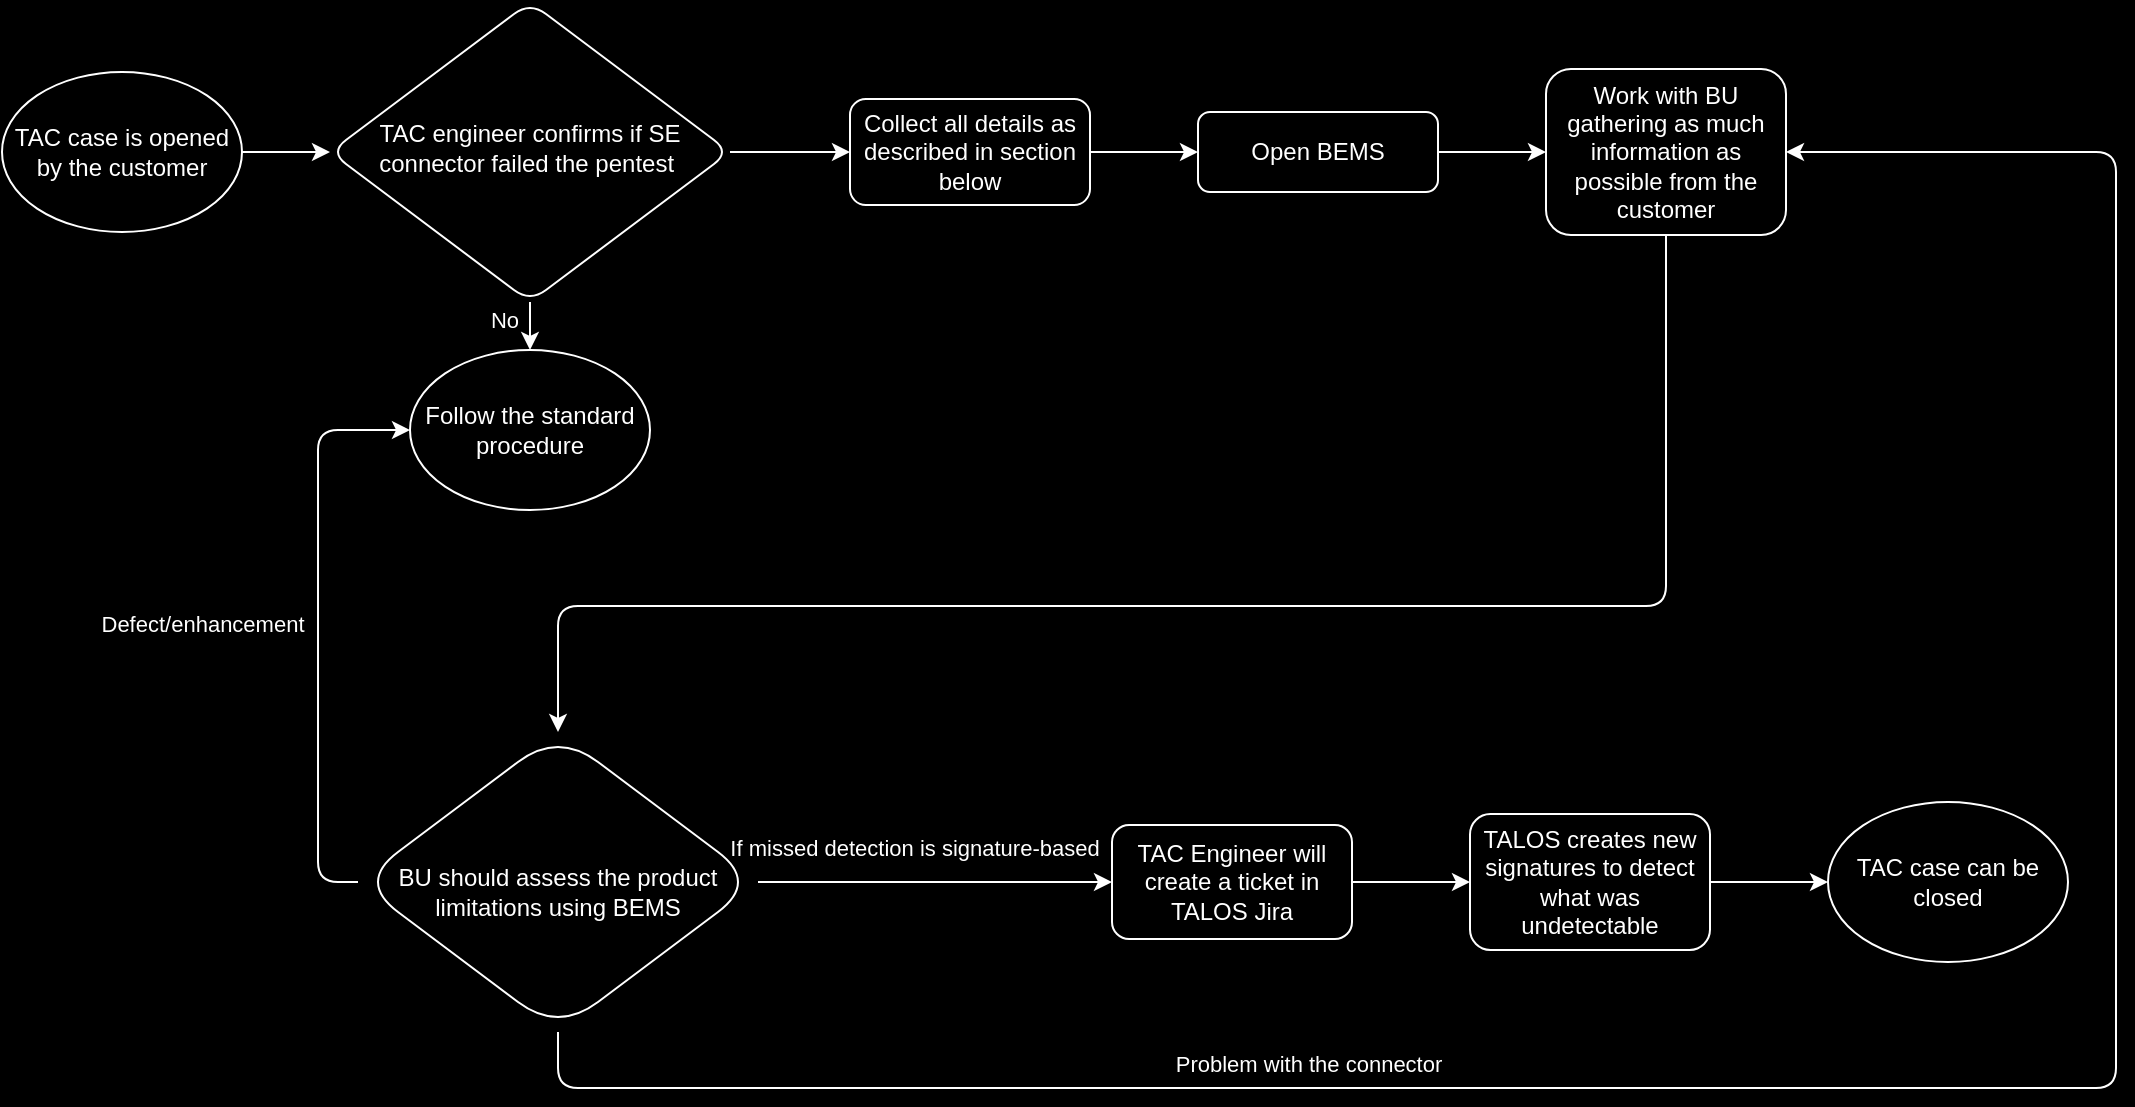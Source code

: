 <mxfile version="24.7.6">
  <diagram id="C5RBs43oDa-KdzZeNtuy" name="Page-1">
    <mxGraphModel dx="2286" dy="815" grid="0" gridSize="10" guides="1" tooltips="1" connect="1" arrows="1" fold="1" page="1" pageScale="1" pageWidth="1169" pageHeight="827" background="#000000" math="0" shadow="0">
      <root>
        <mxCell id="WIyWlLk6GJQsqaUBKTNV-0" />
        <mxCell id="WIyWlLk6GJQsqaUBKTNV-1" parent="WIyWlLk6GJQsqaUBKTNV-0" />
        <mxCell id="HIioPjWPRc5WaHCn6sGB-3" style="edgeStyle=orthogonalEdgeStyle;shape=connector;rounded=1;orthogonalLoop=1;jettySize=auto;html=1;entryX=0;entryY=0.5;entryDx=0;entryDy=0;strokeColor=#FFFFFF;align=center;verticalAlign=middle;fontFamily=Helvetica;fontSize=11;fontColor=default;labelBackgroundColor=default;endArrow=classic;" parent="WIyWlLk6GJQsqaUBKTNV-1" source="WIyWlLk6GJQsqaUBKTNV-7" target="vLkyQ3vxkpRtqPcBnnap-24" edge="1">
          <mxGeometry relative="1" as="geometry" />
        </mxCell>
        <mxCell id="WIyWlLk6GJQsqaUBKTNV-7" value="TAC Engineer will create a ticket in TALOS Jira" style="rounded=1;whiteSpace=wrap;html=1;fontSize=12;glass=0;strokeWidth=1;shadow=0;fillColor=#000000;strokeColor=#FFFFFF;fontColor=#FFFFFF;" parent="WIyWlLk6GJQsqaUBKTNV-1" vertex="1">
          <mxGeometry x="-593" y="424.5" width="120" height="57" as="geometry" />
        </mxCell>
        <mxCell id="HIioPjWPRc5WaHCn6sGB-17" value="" style="edgeStyle=orthogonalEdgeStyle;shape=connector;curved=0;rounded=1;orthogonalLoop=1;jettySize=auto;html=1;strokeColor=#FFFFFF;align=center;verticalAlign=middle;fontFamily=Helvetica;fontSize=11;fontColor=default;labelBackgroundColor=none;endArrow=classic;" parent="WIyWlLk6GJQsqaUBKTNV-1" source="vLkyQ3vxkpRtqPcBnnap-24" target="HIioPjWPRc5WaHCn6sGB-16" edge="1">
          <mxGeometry relative="1" as="geometry" />
        </mxCell>
        <mxCell id="vLkyQ3vxkpRtqPcBnnap-24" value="TALOS creates new signatures to detect what was undetectable" style="rounded=1;whiteSpace=wrap;html=1;fontSize=12;glass=0;strokeWidth=1;shadow=0;fillColor=#000000;fontColor=#FFFFFF;strokeColor=#FFFFFF;" parent="WIyWlLk6GJQsqaUBKTNV-1" vertex="1">
          <mxGeometry x="-414" y="419" width="120" height="68" as="geometry" />
        </mxCell>
        <mxCell id="HIioPjWPRc5WaHCn6sGB-1" style="edgeStyle=orthogonalEdgeStyle;shape=connector;rounded=1;orthogonalLoop=1;jettySize=auto;html=1;entryX=0;entryY=0.5;entryDx=0;entryDy=0;strokeColor=#FFFFFF;align=center;verticalAlign=middle;fontFamily=Helvetica;fontSize=11;fontColor=default;labelBackgroundColor=default;endArrow=classic;" parent="WIyWlLk6GJQsqaUBKTNV-1" source="99zJedxA1QK_hauv3LOk-0" target="99zJedxA1QK_hauv3LOk-10" edge="1">
          <mxGeometry relative="1" as="geometry" />
        </mxCell>
        <mxCell id="99zJedxA1QK_hauv3LOk-0" value="Collect all details as described in section below" style="rounded=1;whiteSpace=wrap;html=1;fontSize=12;glass=0;strokeWidth=1;shadow=0;fillColor=#000000;strokeColor=#FFFFFF;fontColor=#FFFFFF;" parent="WIyWlLk6GJQsqaUBKTNV-1" vertex="1">
          <mxGeometry x="-724" y="61.5" width="120" height="53" as="geometry" />
        </mxCell>
        <mxCell id="HIioPjWPRc5WaHCn6sGB-0" style="edgeStyle=orthogonalEdgeStyle;rounded=1;orthogonalLoop=1;jettySize=auto;html=1;entryX=0;entryY=0.5;entryDx=0;entryDy=0;strokeColor=#FFFFFF;" parent="WIyWlLk6GJQsqaUBKTNV-1" source="99zJedxA1QK_hauv3LOk-2" target="99zJedxA1QK_hauv3LOk-0" edge="1">
          <mxGeometry relative="1" as="geometry" />
        </mxCell>
        <mxCell id="HIioPjWPRc5WaHCn6sGB-9" value="&lt;font color=&quot;#ffffff&quot;&gt;No&lt;/font&gt;" style="edgeStyle=orthogonalEdgeStyle;shape=connector;curved=0;rounded=1;orthogonalLoop=1;jettySize=auto;html=1;strokeColor=#FFFFFF;align=center;verticalAlign=middle;fontFamily=Helvetica;fontSize=11;fontColor=default;labelBackgroundColor=none;endArrow=classic;" parent="WIyWlLk6GJQsqaUBKTNV-1" source="99zJedxA1QK_hauv3LOk-2" target="HIioPjWPRc5WaHCn6sGB-8" edge="1">
          <mxGeometry x="0.465" y="-13" relative="1" as="geometry">
            <mxPoint as="offset" />
          </mxGeometry>
        </mxCell>
        <mxCell id="99zJedxA1QK_hauv3LOk-2" value="TAC engineer confirms if SE connector failed the pentest&amp;nbsp;" style="rhombus;whiteSpace=wrap;html=1;shadow=0;fontFamily=Helvetica;fontSize=12;align=center;strokeWidth=1;spacing=6;spacingTop=-4;fillColor=#000000;fontColor=#FFFFFF;strokeColor=#FFFFFF;rounded=1;" parent="WIyWlLk6GJQsqaUBKTNV-1" vertex="1">
          <mxGeometry x="-984" y="13" width="200" height="150" as="geometry" />
        </mxCell>
        <mxCell id="99zJedxA1QK_hauv3LOk-4" style="edgeStyle=orthogonalEdgeStyle;rounded=1;orthogonalLoop=1;jettySize=auto;html=1;entryX=0;entryY=0.5;entryDx=0;entryDy=0;strokeColor=#FFFFFF;labelBackgroundColor=default;fontColor=#FFFFFF;" parent="WIyWlLk6GJQsqaUBKTNV-1" source="99zJedxA1QK_hauv3LOk-3" target="WIyWlLk6GJQsqaUBKTNV-7" edge="1">
          <mxGeometry relative="1" as="geometry" />
        </mxCell>
        <mxCell id="99zJedxA1QK_hauv3LOk-6" value="If missed detection is signature-based" style="edgeLabel;html=1;align=center;verticalAlign=middle;resizable=0;points=[];labelBackgroundColor=none;fontColor=#FFFFFF;rounded=1;" parent="99zJedxA1QK_hauv3LOk-4" vertex="1" connectable="0">
          <mxGeometry x="-0.263" y="-1" relative="1" as="geometry">
            <mxPoint x="13" y="-18" as="offset" />
          </mxGeometry>
        </mxCell>
        <mxCell id="HIioPjWPRc5WaHCn6sGB-13" style="edgeStyle=orthogonalEdgeStyle;shape=connector;curved=0;rounded=1;orthogonalLoop=1;jettySize=auto;html=1;entryX=1;entryY=0.5;entryDx=0;entryDy=0;strokeColor=#FFFFFF;align=center;verticalAlign=middle;fontFamily=Helvetica;fontSize=11;fontColor=default;labelBackgroundColor=none;endArrow=classic;exitX=0.5;exitY=1;exitDx=0;exitDy=0;" parent="WIyWlLk6GJQsqaUBKTNV-1" source="99zJedxA1QK_hauv3LOk-3" target="99zJedxA1QK_hauv3LOk-7" edge="1">
          <mxGeometry relative="1" as="geometry">
            <Array as="points">
              <mxPoint x="-870" y="556" />
              <mxPoint x="-91" y="556" />
              <mxPoint x="-91" y="88" />
            </Array>
          </mxGeometry>
        </mxCell>
        <mxCell id="HIioPjWPRc5WaHCn6sGB-14" value="Problem with the connector" style="edgeLabel;html=1;align=center;verticalAlign=middle;resizable=0;points=[];strokeColor=#FFFFFF;fontFamily=Helvetica;fontSize=11;fontColor=#FFFFFF;labelBackgroundColor=none;fillColor=none;" parent="HIioPjWPRc5WaHCn6sGB-13" vertex="1" connectable="0">
          <mxGeometry x="-0.444" y="2" relative="1" as="geometry">
            <mxPoint x="2" y="-10" as="offset" />
          </mxGeometry>
        </mxCell>
        <mxCell id="HIioPjWPRc5WaHCn6sGB-19" style="edgeStyle=orthogonalEdgeStyle;shape=connector;curved=0;rounded=1;orthogonalLoop=1;jettySize=auto;html=1;entryX=0;entryY=0.5;entryDx=0;entryDy=0;strokeColor=#FFFFFF;align=center;verticalAlign=middle;fontFamily=Helvetica;fontSize=11;fontColor=default;labelBackgroundColor=none;endArrow=classic;" parent="WIyWlLk6GJQsqaUBKTNV-1" source="99zJedxA1QK_hauv3LOk-3" target="HIioPjWPRc5WaHCn6sGB-8" edge="1">
          <mxGeometry relative="1" as="geometry">
            <Array as="points">
              <mxPoint x="-990" y="453" />
              <mxPoint x="-990" y="227" />
            </Array>
          </mxGeometry>
        </mxCell>
        <mxCell id="HIioPjWPRc5WaHCn6sGB-20" value="Defect/enhancement" style="edgeLabel;html=1;align=center;verticalAlign=middle;resizable=0;points=[];strokeColor=#FFFFFF;fontFamily=Helvetica;fontSize=11;fontColor=#FFFFFF;labelBackgroundColor=none;fillColor=none;" parent="HIioPjWPRc5WaHCn6sGB-19" vertex="1" connectable="0">
          <mxGeometry x="-0.014" y="3" relative="1" as="geometry">
            <mxPoint x="-55" y="-5" as="offset" />
          </mxGeometry>
        </mxCell>
        <mxCell id="99zJedxA1QK_hauv3LOk-3" value="&lt;div&gt;&lt;br&gt;&lt;/div&gt;BU should assess the product limitations using BEMS" style="rhombus;whiteSpace=wrap;html=1;shadow=0;fontFamily=Helvetica;fontSize=12;align=center;strokeWidth=1;spacing=6;spacingTop=-4;fillColor=#000000;fontColor=#FFFFFF;strokeColor=#FFFFFF;rounded=1;arcSize=50;" parent="WIyWlLk6GJQsqaUBKTNV-1" vertex="1">
          <mxGeometry x="-970" y="378" width="200" height="150" as="geometry" />
        </mxCell>
        <mxCell id="HIioPjWPRc5WaHCn6sGB-12" style="edgeStyle=orthogonalEdgeStyle;shape=connector;curved=0;rounded=1;orthogonalLoop=1;jettySize=auto;html=1;entryX=0.5;entryY=0;entryDx=0;entryDy=0;strokeColor=#FFFFFF;align=center;verticalAlign=middle;fontFamily=Helvetica;fontSize=11;fontColor=default;labelBackgroundColor=none;endArrow=classic;" parent="WIyWlLk6GJQsqaUBKTNV-1" source="99zJedxA1QK_hauv3LOk-7" target="99zJedxA1QK_hauv3LOk-3" edge="1">
          <mxGeometry relative="1" as="geometry">
            <Array as="points">
              <mxPoint x="-316" y="315" />
              <mxPoint x="-870" y="315" />
            </Array>
          </mxGeometry>
        </mxCell>
        <mxCell id="99zJedxA1QK_hauv3LOk-7" value="Work with BU gathering as much information as possible from the customer" style="rounded=1;whiteSpace=wrap;html=1;fontSize=12;glass=0;strokeWidth=1;shadow=0;fillColor=#000000;strokeColor=#FFFFFF;fontColor=#FFFFFF;" parent="WIyWlLk6GJQsqaUBKTNV-1" vertex="1">
          <mxGeometry x="-376" y="46.5" width="120" height="83" as="geometry" />
        </mxCell>
        <mxCell id="HIioPjWPRc5WaHCn6sGB-7" style="edgeStyle=orthogonalEdgeStyle;rounded=1;orthogonalLoop=1;jettySize=auto;html=1;entryX=0;entryY=0.5;entryDx=0;entryDy=0;strokeColor=#FFFFFF;curved=0;" parent="WIyWlLk6GJQsqaUBKTNV-1" source="99zJedxA1QK_hauv3LOk-10" target="99zJedxA1QK_hauv3LOk-7" edge="1">
          <mxGeometry relative="1" as="geometry" />
        </mxCell>
        <mxCell id="99zJedxA1QK_hauv3LOk-10" value="Open BEMS" style="rounded=1;whiteSpace=wrap;html=1;fontSize=12;glass=0;strokeWidth=1;shadow=0;fillColor=#000000;strokeColor=#FFFFFF;fontColor=#FFFFFF;" parent="WIyWlLk6GJQsqaUBKTNV-1" vertex="1">
          <mxGeometry x="-550" y="68" width="120" height="40" as="geometry" />
        </mxCell>
        <mxCell id="HIioPjWPRc5WaHCn6sGB-8" value="&lt;span style=&quot;color: rgb(255, 255, 255); font-size: 12px;&quot;&gt;Follow the standard procedure&lt;/span&gt;" style="ellipse;whiteSpace=wrap;html=1;fontFamily=Helvetica;fontSize=11;fontColor=default;labelBackgroundColor=none;fillColor=none;strokeColor=#FFFFFF;" parent="WIyWlLk6GJQsqaUBKTNV-1" vertex="1">
          <mxGeometry x="-944" y="187" width="120" height="80" as="geometry" />
        </mxCell>
        <mxCell id="HIioPjWPRc5WaHCn6sGB-11" value="" style="edgeStyle=orthogonalEdgeStyle;shape=connector;curved=0;rounded=1;orthogonalLoop=1;jettySize=auto;html=1;strokeColor=#FFFFFF;align=center;verticalAlign=middle;fontFamily=Helvetica;fontSize=11;fontColor=default;labelBackgroundColor=none;endArrow=classic;" parent="WIyWlLk6GJQsqaUBKTNV-1" source="HIioPjWPRc5WaHCn6sGB-10" target="99zJedxA1QK_hauv3LOk-2" edge="1">
          <mxGeometry relative="1" as="geometry" />
        </mxCell>
        <mxCell id="HIioPjWPRc5WaHCn6sGB-10" value="&lt;font color=&quot;#ffffff&quot;&gt;&lt;span style=&quot;font-size: 12px;&quot;&gt;TAC case is opened by the customer&lt;/span&gt;&lt;/font&gt;" style="ellipse;whiteSpace=wrap;html=1;fontFamily=Helvetica;fontSize=11;fontColor=default;labelBackgroundColor=none;fillColor=none;strokeColor=#FFFFFF;" parent="WIyWlLk6GJQsqaUBKTNV-1" vertex="1">
          <mxGeometry x="-1148" y="48" width="120" height="80" as="geometry" />
        </mxCell>
        <mxCell id="HIioPjWPRc5WaHCn6sGB-16" value="&lt;span style=&quot;color: rgb(255, 255, 255); font-size: 12px;&quot;&gt;TAC case can be closed&lt;/span&gt;" style="ellipse;whiteSpace=wrap;html=1;fontFamily=Helvetica;fontSize=11;fontColor=default;labelBackgroundColor=none;fillColor=none;strokeColor=#FFFFFF;" parent="WIyWlLk6GJQsqaUBKTNV-1" vertex="1">
          <mxGeometry x="-235" y="413" width="120" height="80" as="geometry" />
        </mxCell>
      </root>
    </mxGraphModel>
  </diagram>
</mxfile>
